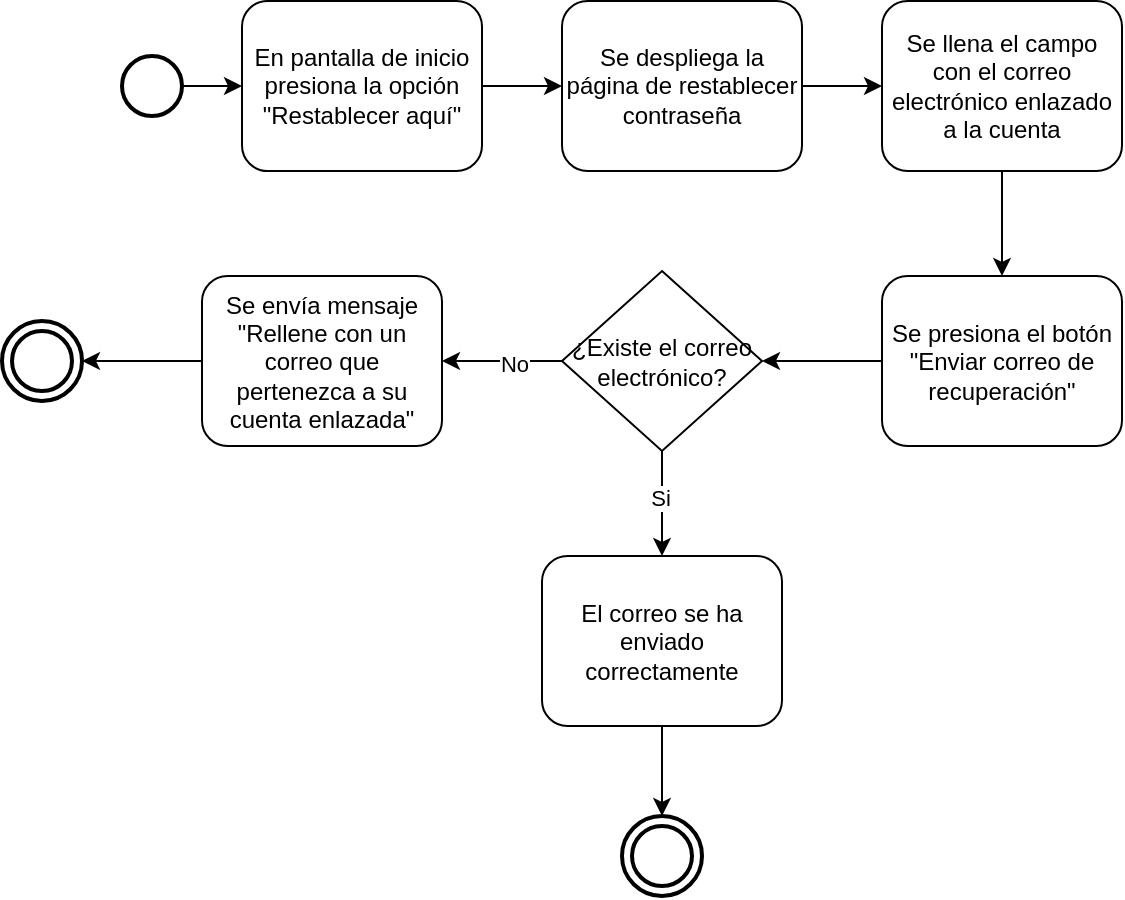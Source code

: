 <mxfile version="21.7.4" type="device">
  <diagram name="Página-1" id="yK5i2PRDFFBWmrsfLBCU">
    <mxGraphModel dx="1434" dy="792" grid="1" gridSize="10" guides="1" tooltips="1" connect="1" arrows="1" fold="1" page="1" pageScale="1" pageWidth="827" pageHeight="1169" math="0" shadow="0">
      <root>
        <mxCell id="0" />
        <mxCell id="1" parent="0" />
        <mxCell id="DJ--pUdD7WJsSumPhOPc-1" value="" style="strokeWidth=2;html=1;shape=mxgraph.flowchart.start_2;whiteSpace=wrap;" vertex="1" parent="1">
          <mxGeometry x="120" y="80" width="30" height="30" as="geometry" />
        </mxCell>
        <mxCell id="DJ--pUdD7WJsSumPhOPc-6" style="edgeStyle=orthogonalEdgeStyle;rounded=0;orthogonalLoop=1;jettySize=auto;html=1;entryX=0;entryY=0.5;entryDx=0;entryDy=0;" edge="1" parent="1" source="DJ--pUdD7WJsSumPhOPc-2" target="DJ--pUdD7WJsSumPhOPc-4">
          <mxGeometry relative="1" as="geometry" />
        </mxCell>
        <mxCell id="DJ--pUdD7WJsSumPhOPc-2" value="En pantalla de inicio presiona la opción &quot;Restablecer aquí&quot;" style="rounded=1;whiteSpace=wrap;html=1;" vertex="1" parent="1">
          <mxGeometry x="180" y="52.5" width="120" height="85" as="geometry" />
        </mxCell>
        <mxCell id="DJ--pUdD7WJsSumPhOPc-3" value="" style="endArrow=classic;html=1;rounded=0;exitX=1;exitY=0.5;exitDx=0;exitDy=0;exitPerimeter=0;entryX=0;entryY=0.5;entryDx=0;entryDy=0;" edge="1" parent="1" source="DJ--pUdD7WJsSumPhOPc-1" target="DJ--pUdD7WJsSumPhOPc-2">
          <mxGeometry width="50" height="50" relative="1" as="geometry">
            <mxPoint x="270" y="385" as="sourcePoint" />
            <mxPoint x="320" y="335" as="targetPoint" />
          </mxGeometry>
        </mxCell>
        <mxCell id="DJ--pUdD7WJsSumPhOPc-16" style="edgeStyle=orthogonalEdgeStyle;rounded=0;orthogonalLoop=1;jettySize=auto;html=1;entryX=0;entryY=0.5;entryDx=0;entryDy=0;" edge="1" parent="1" source="DJ--pUdD7WJsSumPhOPc-4" target="DJ--pUdD7WJsSumPhOPc-5">
          <mxGeometry relative="1" as="geometry" />
        </mxCell>
        <mxCell id="DJ--pUdD7WJsSumPhOPc-4" value="Se despliega la página de restablecer contraseña" style="rounded=1;whiteSpace=wrap;html=1;" vertex="1" parent="1">
          <mxGeometry x="340" y="52.5" width="120" height="85" as="geometry" />
        </mxCell>
        <mxCell id="DJ--pUdD7WJsSumPhOPc-17" style="edgeStyle=orthogonalEdgeStyle;rounded=0;orthogonalLoop=1;jettySize=auto;html=1;entryX=0.5;entryY=0;entryDx=0;entryDy=0;" edge="1" parent="1" source="DJ--pUdD7WJsSumPhOPc-5" target="DJ--pUdD7WJsSumPhOPc-9">
          <mxGeometry relative="1" as="geometry" />
        </mxCell>
        <mxCell id="DJ--pUdD7WJsSumPhOPc-5" value="Se llena el campo con el correo electrónico enlazado a la cuenta" style="rounded=1;whiteSpace=wrap;html=1;" vertex="1" parent="1">
          <mxGeometry x="500" y="52.5" width="120" height="85" as="geometry" />
        </mxCell>
        <mxCell id="DJ--pUdD7WJsSumPhOPc-18" style="edgeStyle=orthogonalEdgeStyle;rounded=0;orthogonalLoop=1;jettySize=auto;html=1;entryX=1;entryY=0.5;entryDx=0;entryDy=0;" edge="1" parent="1" source="DJ--pUdD7WJsSumPhOPc-9" target="DJ--pUdD7WJsSumPhOPc-11">
          <mxGeometry relative="1" as="geometry" />
        </mxCell>
        <mxCell id="DJ--pUdD7WJsSumPhOPc-9" value="Se presiona el botón &quot;Enviar correo de recuperación&quot;" style="rounded=1;whiteSpace=wrap;html=1;" vertex="1" parent="1">
          <mxGeometry x="500" y="190" width="120" height="85" as="geometry" />
        </mxCell>
        <mxCell id="DJ--pUdD7WJsSumPhOPc-19" style="edgeStyle=orthogonalEdgeStyle;rounded=0;orthogonalLoop=1;jettySize=auto;html=1;entryX=1;entryY=0.5;entryDx=0;entryDy=0;" edge="1" parent="1" source="DJ--pUdD7WJsSumPhOPc-11" target="DJ--pUdD7WJsSumPhOPc-14">
          <mxGeometry relative="1" as="geometry" />
        </mxCell>
        <mxCell id="DJ--pUdD7WJsSumPhOPc-20" value="No" style="edgeLabel;html=1;align=center;verticalAlign=middle;resizable=0;points=[];" vertex="1" connectable="0" parent="DJ--pUdD7WJsSumPhOPc-19">
          <mxGeometry x="-0.2" y="1" relative="1" as="geometry">
            <mxPoint as="offset" />
          </mxGeometry>
        </mxCell>
        <mxCell id="DJ--pUdD7WJsSumPhOPc-21" style="edgeStyle=orthogonalEdgeStyle;rounded=0;orthogonalLoop=1;jettySize=auto;html=1;entryX=0.5;entryY=0;entryDx=0;entryDy=0;" edge="1" parent="1" source="DJ--pUdD7WJsSumPhOPc-11" target="DJ--pUdD7WJsSumPhOPc-13">
          <mxGeometry relative="1" as="geometry" />
        </mxCell>
        <mxCell id="DJ--pUdD7WJsSumPhOPc-22" value="Si" style="edgeLabel;html=1;align=center;verticalAlign=middle;resizable=0;points=[];" vertex="1" connectable="0" parent="DJ--pUdD7WJsSumPhOPc-21">
          <mxGeometry x="-0.129" y="-1" relative="1" as="geometry">
            <mxPoint as="offset" />
          </mxGeometry>
        </mxCell>
        <mxCell id="DJ--pUdD7WJsSumPhOPc-11" value="¿Existe el correo electrónico?" style="rhombus;whiteSpace=wrap;html=1;" vertex="1" parent="1">
          <mxGeometry x="340" y="187.5" width="100" height="90" as="geometry" />
        </mxCell>
        <mxCell id="DJ--pUdD7WJsSumPhOPc-26" style="edgeStyle=orthogonalEdgeStyle;rounded=0;orthogonalLoop=1;jettySize=auto;html=1;entryX=0.5;entryY=0;entryDx=0;entryDy=0;" edge="1" parent="1" source="DJ--pUdD7WJsSumPhOPc-13" target="DJ--pUdD7WJsSumPhOPc-25">
          <mxGeometry relative="1" as="geometry" />
        </mxCell>
        <mxCell id="DJ--pUdD7WJsSumPhOPc-13" value="El correo se ha enviado correctamente" style="rounded=1;whiteSpace=wrap;html=1;" vertex="1" parent="1">
          <mxGeometry x="330" y="330" width="120" height="85" as="geometry" />
        </mxCell>
        <mxCell id="DJ--pUdD7WJsSumPhOPc-24" style="edgeStyle=orthogonalEdgeStyle;rounded=0;orthogonalLoop=1;jettySize=auto;html=1;entryX=1;entryY=0.5;entryDx=0;entryDy=0;" edge="1" parent="1" source="DJ--pUdD7WJsSumPhOPc-14" target="DJ--pUdD7WJsSumPhOPc-23">
          <mxGeometry relative="1" as="geometry" />
        </mxCell>
        <mxCell id="DJ--pUdD7WJsSumPhOPc-14" value="Se envía mensaje &quot;Rellene con un correo que pertenezca a su cuenta enlazada&quot;" style="rounded=1;whiteSpace=wrap;html=1;" vertex="1" parent="1">
          <mxGeometry x="160" y="190" width="120" height="85" as="geometry" />
        </mxCell>
        <mxCell id="DJ--pUdD7WJsSumPhOPc-23" value="" style="ellipse;shape=doubleEllipse;whiteSpace=wrap;html=1;aspect=fixed;perimeterSpacing=0;strokeWidth=2;" vertex="1" parent="1">
          <mxGeometry x="60" y="212.5" width="40" height="40" as="geometry" />
        </mxCell>
        <mxCell id="DJ--pUdD7WJsSumPhOPc-25" value="" style="ellipse;shape=doubleEllipse;whiteSpace=wrap;html=1;aspect=fixed;perimeterSpacing=0;strokeWidth=2;" vertex="1" parent="1">
          <mxGeometry x="370" y="460" width="40" height="40" as="geometry" />
        </mxCell>
      </root>
    </mxGraphModel>
  </diagram>
</mxfile>
